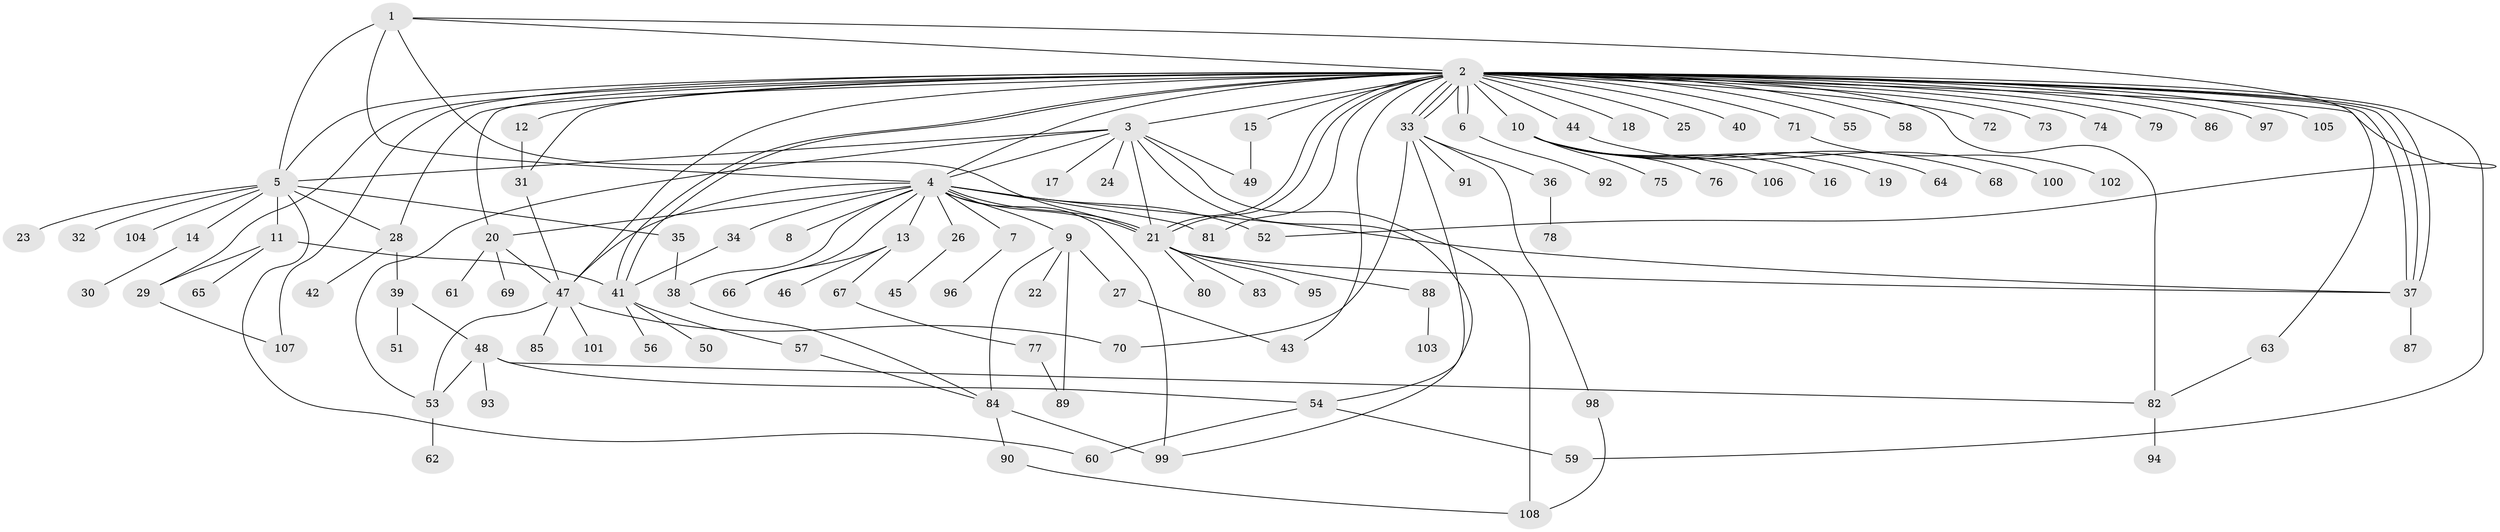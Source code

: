 // coarse degree distribution, {4: 0.06818181818181818, 2: 0.11363636363636363, 13: 0.022727272727272728, 1: 0.5, 7: 0.022727272727272728, 28: 0.022727272727272728, 3: 0.09090909090909091, 6: 0.045454545454545456, 5: 0.09090909090909091, 8: 0.022727272727272728}
// Generated by graph-tools (version 1.1) at 2025/36/03/04/25 23:36:54]
// undirected, 108 vertices, 155 edges
graph export_dot {
  node [color=gray90,style=filled];
  1;
  2;
  3;
  4;
  5;
  6;
  7;
  8;
  9;
  10;
  11;
  12;
  13;
  14;
  15;
  16;
  17;
  18;
  19;
  20;
  21;
  22;
  23;
  24;
  25;
  26;
  27;
  28;
  29;
  30;
  31;
  32;
  33;
  34;
  35;
  36;
  37;
  38;
  39;
  40;
  41;
  42;
  43;
  44;
  45;
  46;
  47;
  48;
  49;
  50;
  51;
  52;
  53;
  54;
  55;
  56;
  57;
  58;
  59;
  60;
  61;
  62;
  63;
  64;
  65;
  66;
  67;
  68;
  69;
  70;
  71;
  72;
  73;
  74;
  75;
  76;
  77;
  78;
  79;
  80;
  81;
  82;
  83;
  84;
  85;
  86;
  87;
  88;
  89;
  90;
  91;
  92;
  93;
  94;
  95;
  96;
  97;
  98;
  99;
  100;
  101;
  102;
  103;
  104;
  105;
  106;
  107;
  108;
  1 -- 2;
  1 -- 4;
  1 -- 5;
  1 -- 21;
  1 -- 52;
  2 -- 3;
  2 -- 4;
  2 -- 5;
  2 -- 6;
  2 -- 6;
  2 -- 10;
  2 -- 12;
  2 -- 15;
  2 -- 18;
  2 -- 20;
  2 -- 21;
  2 -- 21;
  2 -- 25;
  2 -- 28;
  2 -- 29;
  2 -- 31;
  2 -- 33;
  2 -- 33;
  2 -- 33;
  2 -- 37;
  2 -- 37;
  2 -- 37;
  2 -- 40;
  2 -- 41;
  2 -- 41;
  2 -- 43;
  2 -- 44;
  2 -- 47;
  2 -- 55;
  2 -- 58;
  2 -- 59;
  2 -- 63;
  2 -- 71;
  2 -- 72;
  2 -- 73;
  2 -- 74;
  2 -- 79;
  2 -- 81;
  2 -- 82;
  2 -- 86;
  2 -- 97;
  2 -- 105;
  2 -- 107;
  3 -- 4;
  3 -- 5;
  3 -- 17;
  3 -- 21;
  3 -- 24;
  3 -- 49;
  3 -- 53;
  3 -- 99;
  3 -- 108;
  4 -- 7;
  4 -- 8;
  4 -- 9;
  4 -- 13;
  4 -- 20;
  4 -- 21;
  4 -- 21;
  4 -- 26;
  4 -- 34;
  4 -- 37;
  4 -- 38;
  4 -- 47;
  4 -- 52;
  4 -- 66;
  4 -- 81;
  4 -- 99;
  5 -- 11;
  5 -- 14;
  5 -- 23;
  5 -- 28;
  5 -- 32;
  5 -- 35;
  5 -- 60;
  5 -- 104;
  6 -- 92;
  7 -- 96;
  9 -- 22;
  9 -- 27;
  9 -- 84;
  9 -- 89;
  10 -- 16;
  10 -- 19;
  10 -- 64;
  10 -- 68;
  10 -- 75;
  10 -- 76;
  10 -- 106;
  11 -- 29;
  11 -- 41;
  11 -- 65;
  12 -- 31;
  13 -- 46;
  13 -- 66;
  13 -- 67;
  14 -- 30;
  15 -- 49;
  20 -- 47;
  20 -- 61;
  20 -- 69;
  21 -- 37;
  21 -- 80;
  21 -- 83;
  21 -- 88;
  21 -- 95;
  26 -- 45;
  27 -- 43;
  28 -- 39;
  28 -- 42;
  29 -- 107;
  31 -- 47;
  33 -- 36;
  33 -- 54;
  33 -- 70;
  33 -- 91;
  33 -- 98;
  34 -- 41;
  35 -- 38;
  36 -- 78;
  37 -- 87;
  38 -- 84;
  39 -- 48;
  39 -- 51;
  41 -- 50;
  41 -- 56;
  41 -- 57;
  44 -- 100;
  47 -- 53;
  47 -- 70;
  47 -- 85;
  47 -- 101;
  48 -- 53;
  48 -- 54;
  48 -- 82;
  48 -- 93;
  53 -- 62;
  54 -- 59;
  54 -- 60;
  57 -- 84;
  63 -- 82;
  67 -- 77;
  71 -- 102;
  77 -- 89;
  82 -- 94;
  84 -- 90;
  84 -- 99;
  88 -- 103;
  90 -- 108;
  98 -- 108;
}
